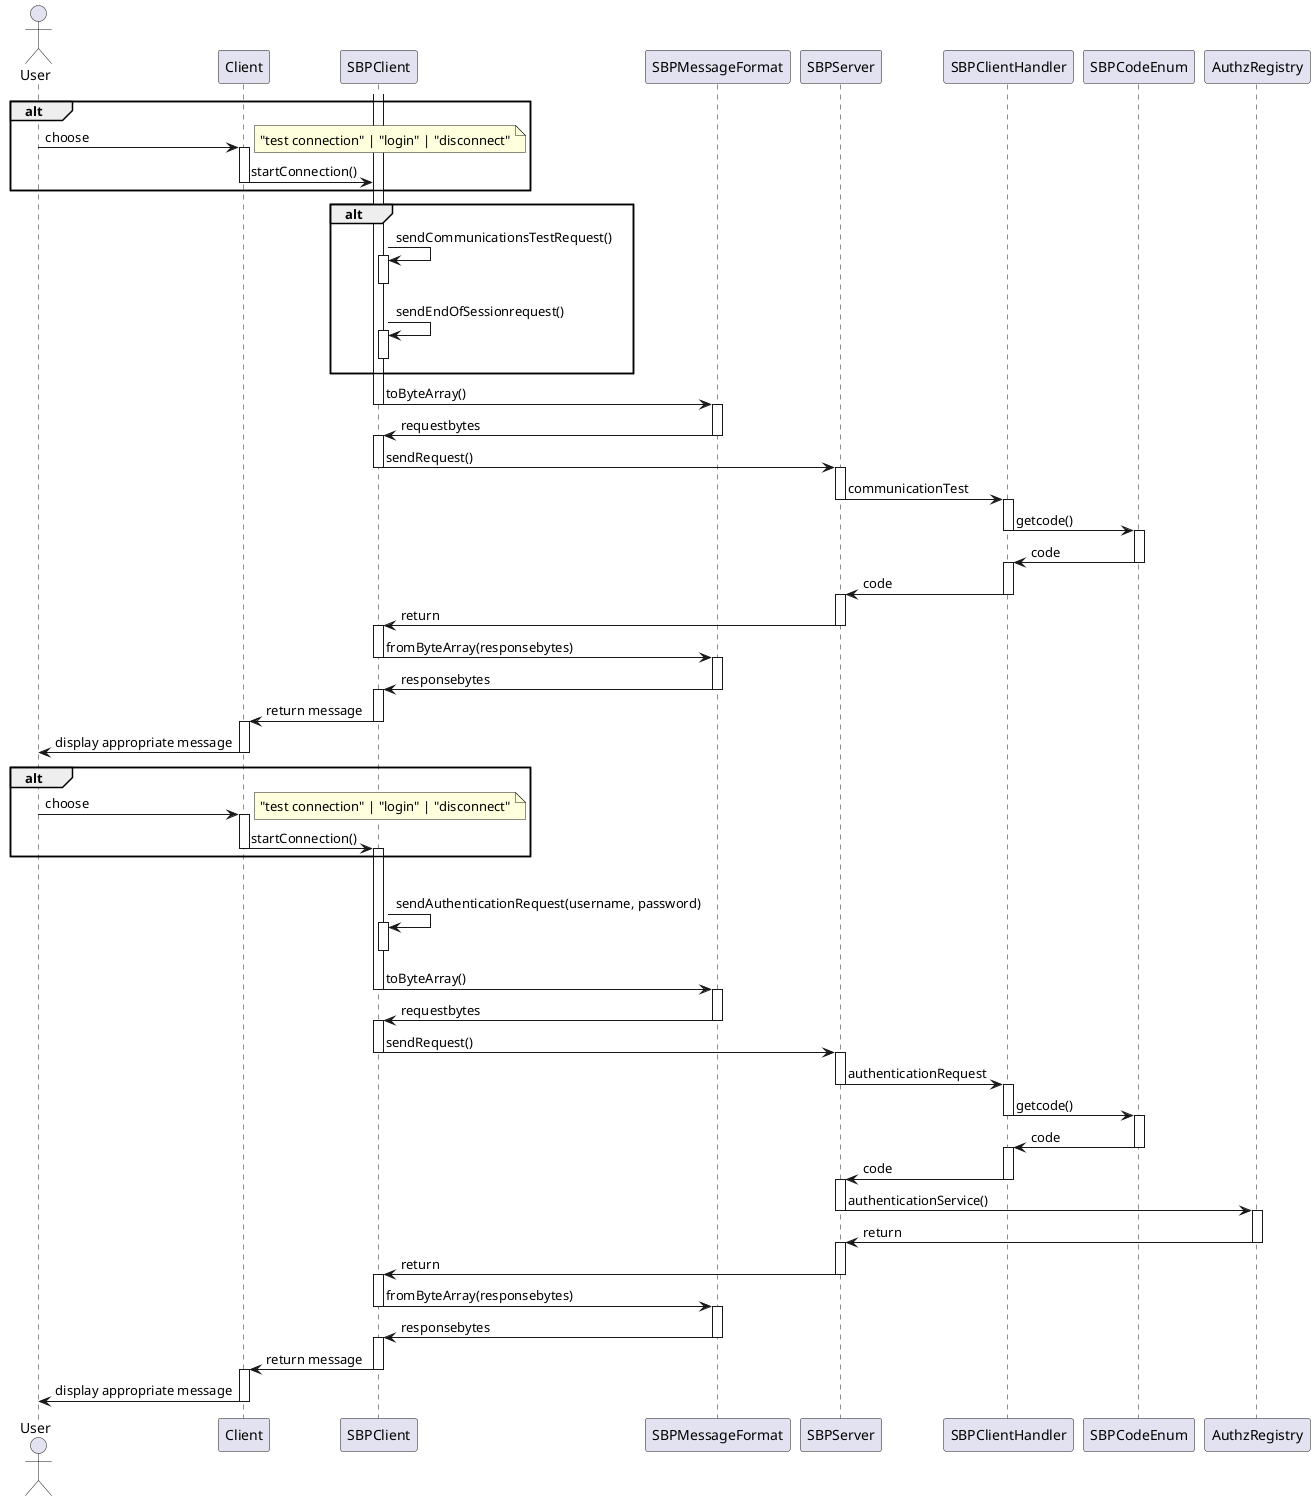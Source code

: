 

@startuml

actor User
participant Client as ui

alt
User -> ui: choose
note right:"test connection" | "login" | "disconnect"
activate ui
ui -> SBPClient: startConnection()
deactivate ui
end alt
activate SBPClient
alt
SBPClient -> SBPClient: sendCommunicationsTestRequest()
activate SBPClient
deactivate SBPClient
SBPClient -> SBPClient: sendEndOfSessionrequest()
activate SBPClient
deactivate SBPClient
end alt
SBPClient -> SBPMessageFormat: toByteArray()
deactivate SBPClient
activate SBPMessageFormat
SBPMessageFormat -> SBPClient: requestbytes
deactivate SBPMessageFormat
activate SBPClient
SBPClient -> SBPServer: sendRequest()
deactivate SBPClient
activate SBPServer
SBPServer -> SBPClientHandler: communicationTest
deactivate SBPServer
activate SBPClientHandler
SBPClientHandler -> SBPCodeEnum: getcode()
deactivate SBPClientHandler
activate SBPCodeEnum
SBPCodeEnum -> SBPClientHandler: code
deactivate SBPCodeEnum
activate SBPClientHandler
SBPClientHandler -> SBPServer: code
deactivate SBPClientHandler
activate SBPServer
SBPServer -> SBPClient: return
deactivate SBPServer
activate SBPClient
SBPClient -> SBPMessageFormat: fromByteArray(responsebytes)
deactivate SBPClient
activate SBPMessageFormat
SBPMessageFormat -> SBPClient: responsebytes
deactivate SBPMessageFormat
activate SBPClient
SBPClient -> ui: return message
deactivate SBPClient
activate ui
ui -> User: display appropriate message
deactivate ui

alt
User -> ui: choose
note right:"test connection" | "login" | "disconnect"
activate ui
ui -> SBPClient: startConnection()
deactivate ui
activate SBPClient
end alt
activate SBPClient
alt
SBPClient -> SBPClient:sendAuthenticationRequest(username, password)
activate SBPClient
deactivate SBPClient
SBPClient -> SBPMessageFormat: toByteArray()
deactivate SBPClient
activate SBPMessageFormat
SBPMessageFormat -> SBPClient: requestbytes
deactivate SBPMessageFormat
activate SBPClient
SBPClient -> SBPServer: sendRequest()
deactivate SBPClient
activate SBPServer
SBPServer -> SBPClientHandler: authenticationRequest
deactivate SBPServer
activate SBPClientHandler
SBPClientHandler -> SBPCodeEnum: getcode()
deactivate SBPClientHandler
activate SBPCodeEnum
SBPCodeEnum -> SBPClientHandler: code
deactivate SBPCodeEnum
activate SBPClientHandler
SBPClientHandler -> SBPServer: code
deactivate SBPClientHandler
activate SBPServer
SBPServer -> AuthzRegistry: authenticationService()
deactivate SBPServer
activate AuthzRegistry
AuthzRegistry -> SBPServer: return
deactivate AuthzRegistry
activate SBPServer
SBPServer -> SBPClient: return
deactivate SBPServer
activate SBPClient
SBPClient -> SBPMessageFormat: fromByteArray(responsebytes)
deactivate SBPClient
activate SBPMessageFormat
SBPMessageFormat -> SBPClient: responsebytes
deactivate SBPMessageFormat
activate SBPClient
SBPClient -> ui: return message
deactivate SBPClient
activate ui
ui -> User: display appropriate message
deactivate ui

@enduml
